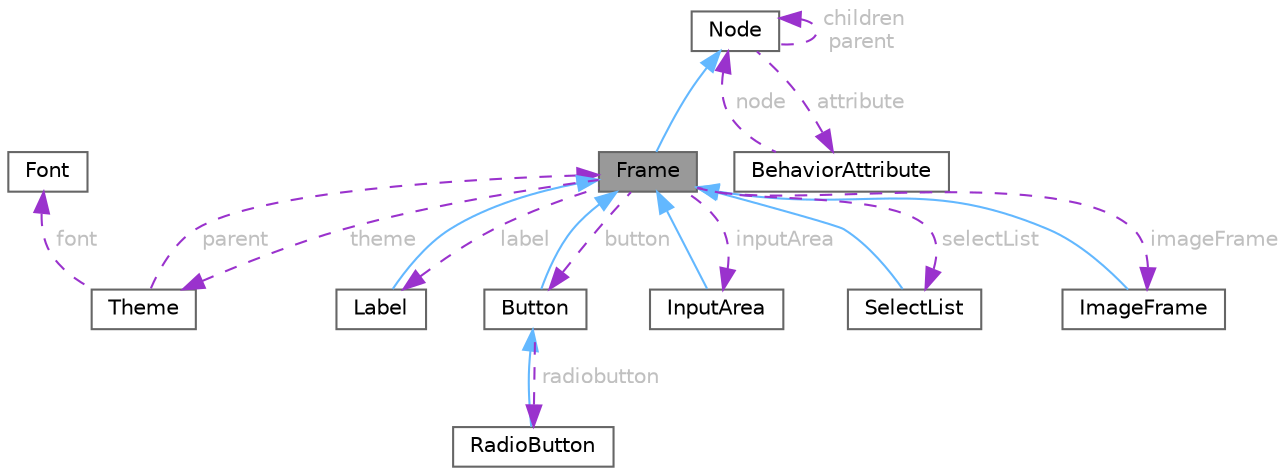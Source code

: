 digraph "Frame"
{
 // LATEX_PDF_SIZE
  bgcolor="transparent";
  edge [fontname=Helvetica,fontsize=10,labelfontname=Helvetica,labelfontsize=10];
  node [fontname=Helvetica,fontsize=10,shape=box,height=0.2,width=0.4];
  Node1 [id="Node000001",label="Frame",height=0.2,width=0.4,color="gray40", fillcolor="grey60", style="filled", fontcolor="black",tooltip="Represents a frame."];
  Node2 -> Node1 [id="edge20_Node000001_Node000002",dir="back",color="steelblue1",style="solid",tooltip=" "];
  Node2 [id="Node000002",label="Node",height=0.2,width=0.4,color="gray40", fillcolor="white", style="filled",URL="$class_node.html",tooltip="Represents a node in the tree structure."];
  Node2 -> Node2 [id="edge21_Node000002_Node000002",dir="back",color="darkorchid3",style="dashed",tooltip=" ",label=" children\nparent",fontcolor="grey" ];
  Node3 -> Node2 [id="edge22_Node000002_Node000003",dir="back",color="darkorchid3",style="dashed",tooltip=" ",label=" attribute",fontcolor="grey" ];
  Node3 [id="Node000003",label="BehaviorAttribute",height=0.2,width=0.4,color="gray40", fillcolor="white", style="filled",URL="$union_behavior_attribute.html",tooltip=" "];
  Node2 -> Node3 [id="edge23_Node000003_Node000002",dir="back",color="darkorchid3",style="dashed",tooltip=" ",label=" node",fontcolor="grey" ];
  Node4 -> Node1 [id="edge24_Node000001_Node000004",dir="back",color="darkorchid3",style="dashed",tooltip=" ",label=" theme",fontcolor="grey" ];
  Node4 [id="Node000004",label="Theme",height=0.2,width=0.4,color="gray40", fillcolor="white", style="filled",URL="$struct_theme.html",tooltip="Represents a theme."];
  Node5 -> Node4 [id="edge25_Node000004_Node000005",dir="back",color="darkorchid3",style="dashed",tooltip=" ",label=" font",fontcolor="grey" ];
  Node5 [id="Node000005",label="Font",height=0.2,width=0.4,color="gray40", fillcolor="white", style="filled",URL="$struct_font.html",tooltip="Represents a font."];
  Node1 -> Node4 [id="edge26_Node000004_Node000001",dir="back",color="darkorchid3",style="dashed",tooltip=" ",label=" parent",fontcolor="grey" ];
  Node6 -> Node1 [id="edge27_Node000001_Node000006",dir="back",color="darkorchid3",style="dashed",tooltip=" ",label=" label",fontcolor="grey" ];
  Node6 [id="Node000006",label="Label",height=0.2,width=0.4,color="gray40", fillcolor="white", style="filled",URL="$class_label.html",tooltip="Represents a label."];
  Node1 -> Node6 [id="edge28_Node000006_Node000001",dir="back",color="steelblue1",style="solid",tooltip=" "];
  Node7 -> Node1 [id="edge29_Node000001_Node000007",dir="back",color="darkorchid3",style="dashed",tooltip=" ",label=" button",fontcolor="grey" ];
  Node7 [id="Node000007",label="Button",height=0.2,width=0.4,color="gray40", fillcolor="white", style="filled",URL="$class_button.html",tooltip="Represents a button."];
  Node1 -> Node7 [id="edge30_Node000007_Node000001",dir="back",color="steelblue1",style="solid",tooltip=" "];
  Node8 -> Node7 [id="edge31_Node000007_Node000008",dir="back",color="darkorchid3",style="dashed",tooltip=" ",label=" radiobutton",fontcolor="grey" ];
  Node8 [id="Node000008",label="RadioButton",height=0.2,width=0.4,color="gray40", fillcolor="white", style="filled",URL="$class_radio_button.html",tooltip="Represents a radio button."];
  Node7 -> Node8 [id="edge32_Node000008_Node000007",dir="back",color="steelblue1",style="solid",tooltip=" "];
  Node9 -> Node1 [id="edge33_Node000001_Node000009",dir="back",color="darkorchid3",style="dashed",tooltip=" ",label=" inputArea",fontcolor="grey" ];
  Node9 [id="Node000009",label="InputArea",height=0.2,width=0.4,color="gray40", fillcolor="white", style="filled",URL="$class_input_area.html",tooltip="Represents an input area."];
  Node1 -> Node9 [id="edge34_Node000009_Node000001",dir="back",color="steelblue1",style="solid",tooltip=" "];
  Node10 -> Node1 [id="edge35_Node000001_Node000010",dir="back",color="darkorchid3",style="dashed",tooltip=" ",label=" selectList",fontcolor="grey" ];
  Node10 [id="Node000010",label="SelectList",height=0.2,width=0.4,color="gray40", fillcolor="white", style="filled",URL="$class_select_list.html",tooltip="Represents a selectable list."];
  Node1 -> Node10 [id="edge36_Node000010_Node000001",dir="back",color="steelblue1",style="solid",tooltip=" "];
  Node11 -> Node1 [id="edge37_Node000001_Node000011",dir="back",color="darkorchid3",style="dashed",tooltip=" ",label=" imageFrame",fontcolor="grey" ];
  Node11 [id="Node000011",label="ImageFrame",height=0.2,width=0.4,color="gray40", fillcolor="white", style="filled",URL="$class_image_frame.html",tooltip="Represents an image frame."];
  Node1 -> Node11 [id="edge38_Node000011_Node000001",dir="back",color="steelblue1",style="solid",tooltip=" "];
}
